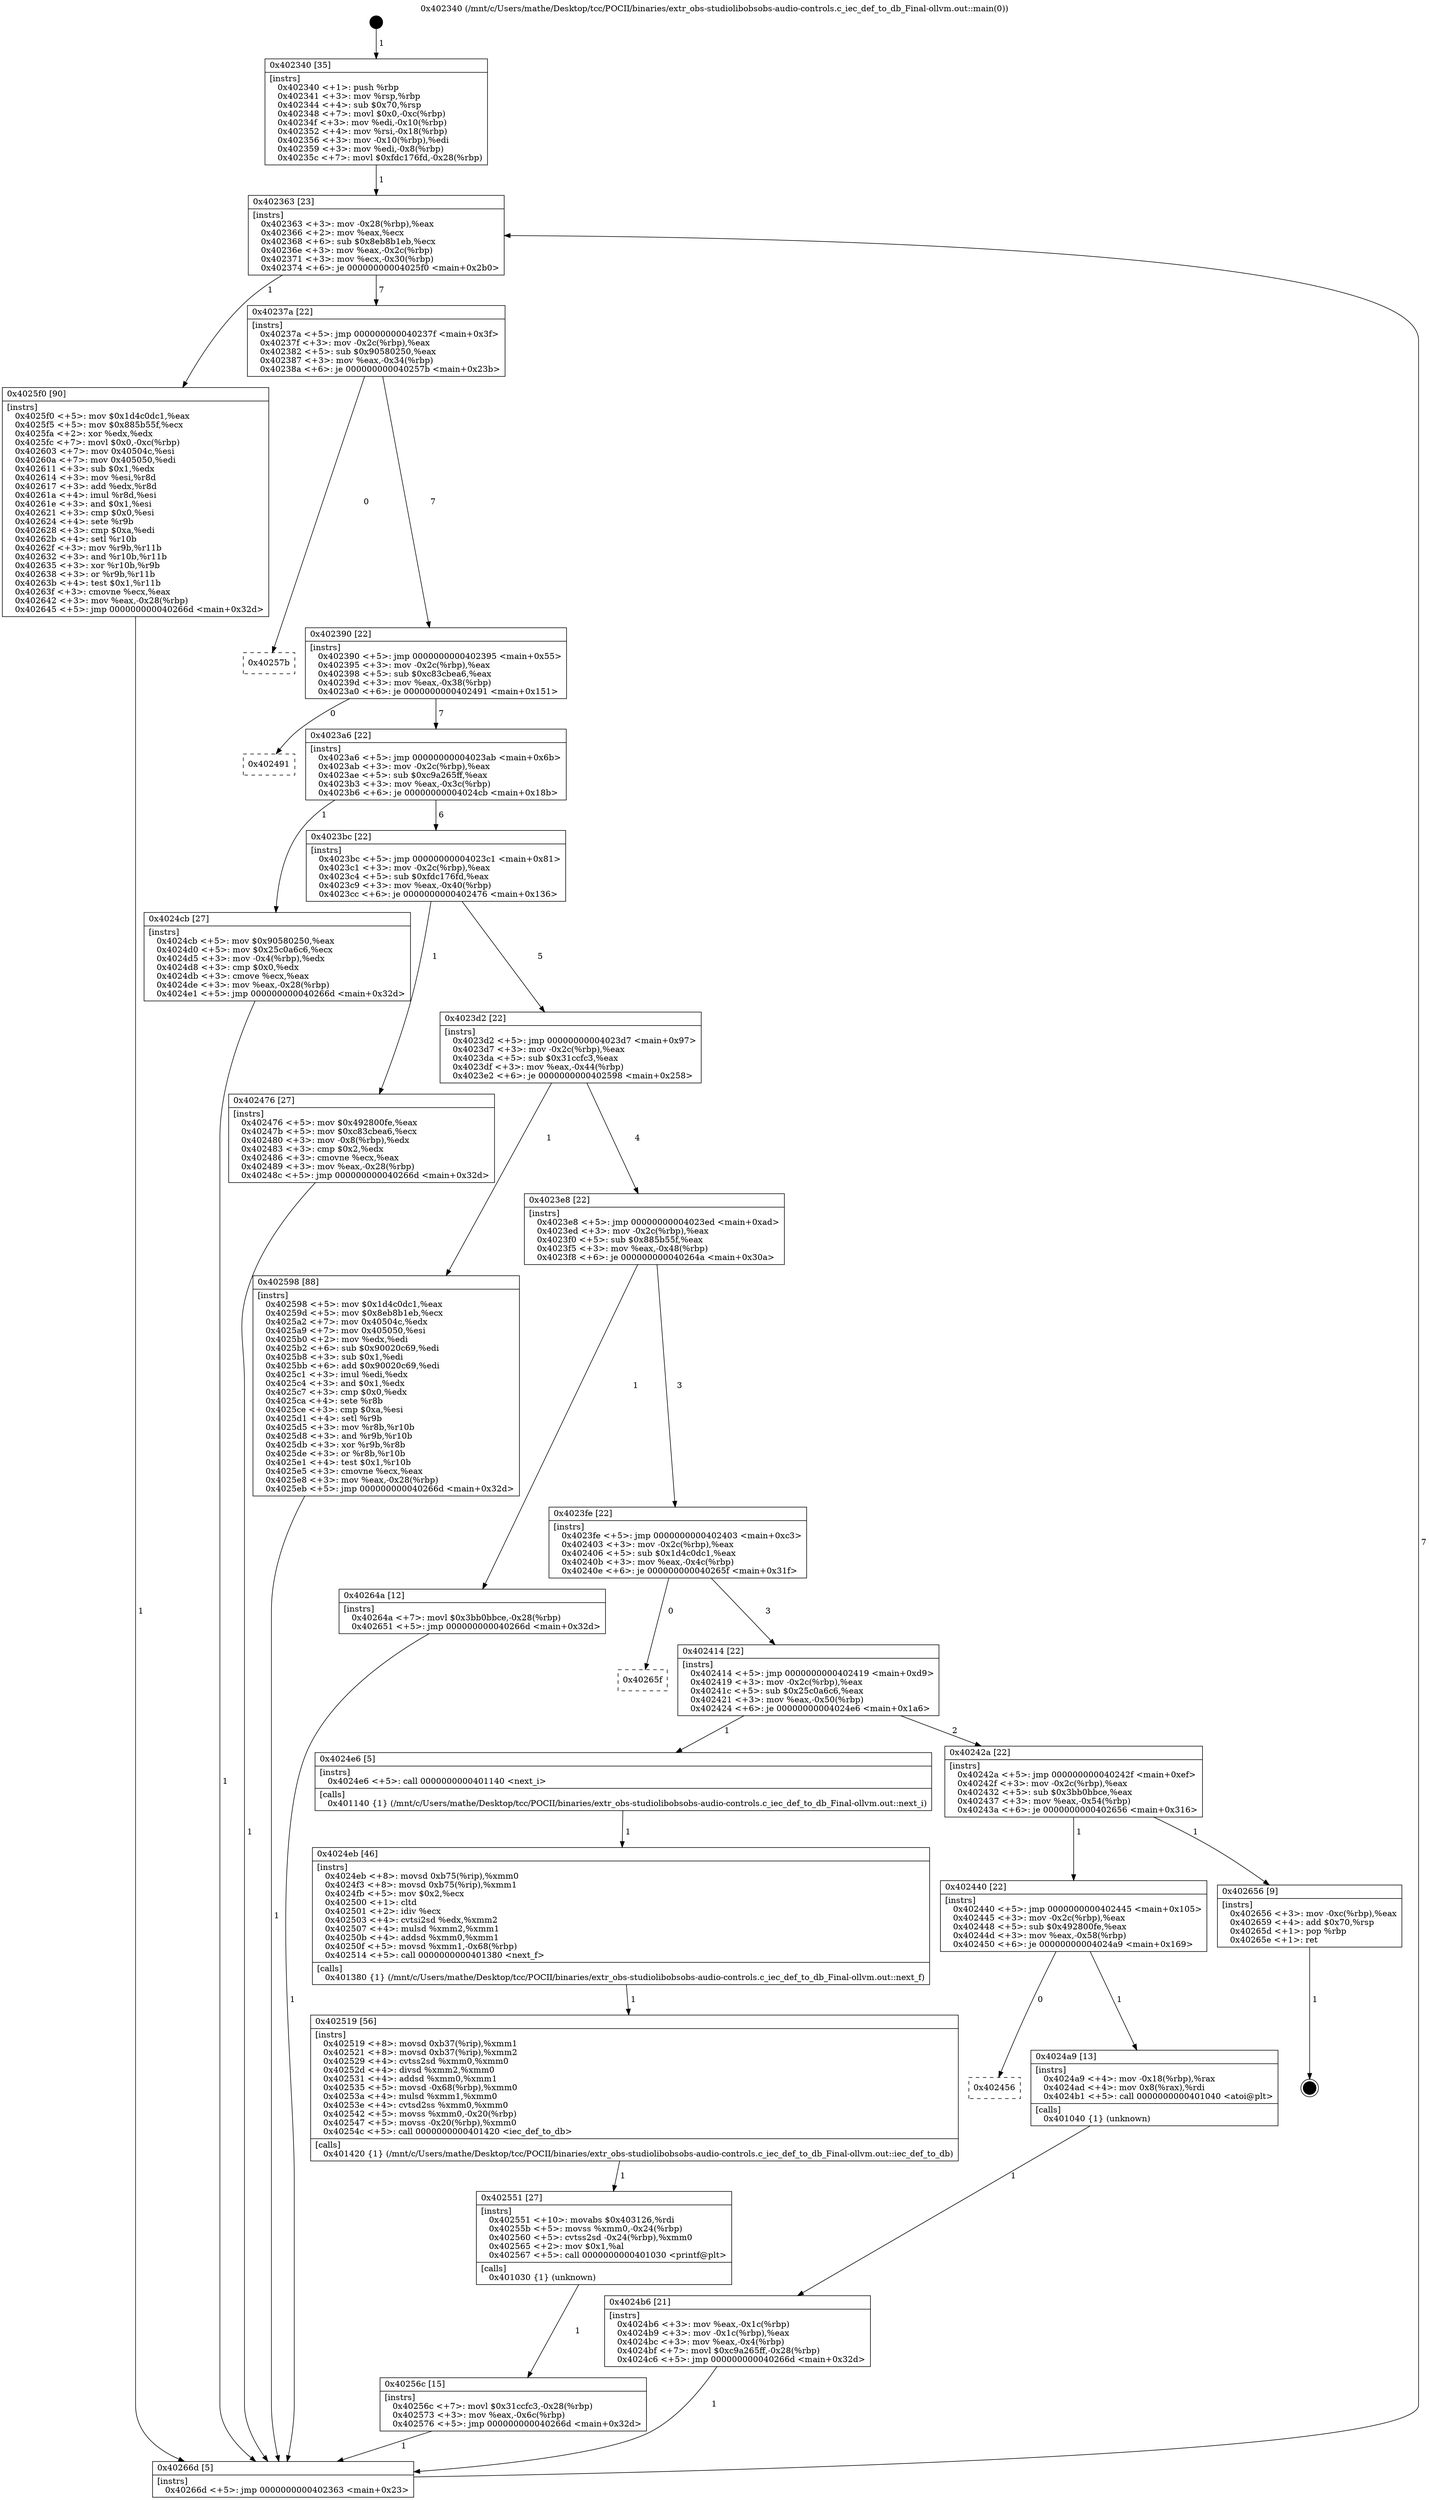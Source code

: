 digraph "0x402340" {
  label = "0x402340 (/mnt/c/Users/mathe/Desktop/tcc/POCII/binaries/extr_obs-studiolibobsobs-audio-controls.c_iec_def_to_db_Final-ollvm.out::main(0))"
  labelloc = "t"
  node[shape=record]

  Entry [label="",width=0.3,height=0.3,shape=circle,fillcolor=black,style=filled]
  "0x402363" [label="{
     0x402363 [23]\l
     | [instrs]\l
     &nbsp;&nbsp;0x402363 \<+3\>: mov -0x28(%rbp),%eax\l
     &nbsp;&nbsp;0x402366 \<+2\>: mov %eax,%ecx\l
     &nbsp;&nbsp;0x402368 \<+6\>: sub $0x8eb8b1eb,%ecx\l
     &nbsp;&nbsp;0x40236e \<+3\>: mov %eax,-0x2c(%rbp)\l
     &nbsp;&nbsp;0x402371 \<+3\>: mov %ecx,-0x30(%rbp)\l
     &nbsp;&nbsp;0x402374 \<+6\>: je 00000000004025f0 \<main+0x2b0\>\l
  }"]
  "0x4025f0" [label="{
     0x4025f0 [90]\l
     | [instrs]\l
     &nbsp;&nbsp;0x4025f0 \<+5\>: mov $0x1d4c0dc1,%eax\l
     &nbsp;&nbsp;0x4025f5 \<+5\>: mov $0x885b55f,%ecx\l
     &nbsp;&nbsp;0x4025fa \<+2\>: xor %edx,%edx\l
     &nbsp;&nbsp;0x4025fc \<+7\>: movl $0x0,-0xc(%rbp)\l
     &nbsp;&nbsp;0x402603 \<+7\>: mov 0x40504c,%esi\l
     &nbsp;&nbsp;0x40260a \<+7\>: mov 0x405050,%edi\l
     &nbsp;&nbsp;0x402611 \<+3\>: sub $0x1,%edx\l
     &nbsp;&nbsp;0x402614 \<+3\>: mov %esi,%r8d\l
     &nbsp;&nbsp;0x402617 \<+3\>: add %edx,%r8d\l
     &nbsp;&nbsp;0x40261a \<+4\>: imul %r8d,%esi\l
     &nbsp;&nbsp;0x40261e \<+3\>: and $0x1,%esi\l
     &nbsp;&nbsp;0x402621 \<+3\>: cmp $0x0,%esi\l
     &nbsp;&nbsp;0x402624 \<+4\>: sete %r9b\l
     &nbsp;&nbsp;0x402628 \<+3\>: cmp $0xa,%edi\l
     &nbsp;&nbsp;0x40262b \<+4\>: setl %r10b\l
     &nbsp;&nbsp;0x40262f \<+3\>: mov %r9b,%r11b\l
     &nbsp;&nbsp;0x402632 \<+3\>: and %r10b,%r11b\l
     &nbsp;&nbsp;0x402635 \<+3\>: xor %r10b,%r9b\l
     &nbsp;&nbsp;0x402638 \<+3\>: or %r9b,%r11b\l
     &nbsp;&nbsp;0x40263b \<+4\>: test $0x1,%r11b\l
     &nbsp;&nbsp;0x40263f \<+3\>: cmovne %ecx,%eax\l
     &nbsp;&nbsp;0x402642 \<+3\>: mov %eax,-0x28(%rbp)\l
     &nbsp;&nbsp;0x402645 \<+5\>: jmp 000000000040266d \<main+0x32d\>\l
  }"]
  "0x40237a" [label="{
     0x40237a [22]\l
     | [instrs]\l
     &nbsp;&nbsp;0x40237a \<+5\>: jmp 000000000040237f \<main+0x3f\>\l
     &nbsp;&nbsp;0x40237f \<+3\>: mov -0x2c(%rbp),%eax\l
     &nbsp;&nbsp;0x402382 \<+5\>: sub $0x90580250,%eax\l
     &nbsp;&nbsp;0x402387 \<+3\>: mov %eax,-0x34(%rbp)\l
     &nbsp;&nbsp;0x40238a \<+6\>: je 000000000040257b \<main+0x23b\>\l
  }"]
  Exit [label="",width=0.3,height=0.3,shape=circle,fillcolor=black,style=filled,peripheries=2]
  "0x40257b" [label="{
     0x40257b\l
  }", style=dashed]
  "0x402390" [label="{
     0x402390 [22]\l
     | [instrs]\l
     &nbsp;&nbsp;0x402390 \<+5\>: jmp 0000000000402395 \<main+0x55\>\l
     &nbsp;&nbsp;0x402395 \<+3\>: mov -0x2c(%rbp),%eax\l
     &nbsp;&nbsp;0x402398 \<+5\>: sub $0xc83cbea6,%eax\l
     &nbsp;&nbsp;0x40239d \<+3\>: mov %eax,-0x38(%rbp)\l
     &nbsp;&nbsp;0x4023a0 \<+6\>: je 0000000000402491 \<main+0x151\>\l
  }"]
  "0x40256c" [label="{
     0x40256c [15]\l
     | [instrs]\l
     &nbsp;&nbsp;0x40256c \<+7\>: movl $0x31ccfc3,-0x28(%rbp)\l
     &nbsp;&nbsp;0x402573 \<+3\>: mov %eax,-0x6c(%rbp)\l
     &nbsp;&nbsp;0x402576 \<+5\>: jmp 000000000040266d \<main+0x32d\>\l
  }"]
  "0x402491" [label="{
     0x402491\l
  }", style=dashed]
  "0x4023a6" [label="{
     0x4023a6 [22]\l
     | [instrs]\l
     &nbsp;&nbsp;0x4023a6 \<+5\>: jmp 00000000004023ab \<main+0x6b\>\l
     &nbsp;&nbsp;0x4023ab \<+3\>: mov -0x2c(%rbp),%eax\l
     &nbsp;&nbsp;0x4023ae \<+5\>: sub $0xc9a265ff,%eax\l
     &nbsp;&nbsp;0x4023b3 \<+3\>: mov %eax,-0x3c(%rbp)\l
     &nbsp;&nbsp;0x4023b6 \<+6\>: je 00000000004024cb \<main+0x18b\>\l
  }"]
  "0x402551" [label="{
     0x402551 [27]\l
     | [instrs]\l
     &nbsp;&nbsp;0x402551 \<+10\>: movabs $0x403126,%rdi\l
     &nbsp;&nbsp;0x40255b \<+5\>: movss %xmm0,-0x24(%rbp)\l
     &nbsp;&nbsp;0x402560 \<+5\>: cvtss2sd -0x24(%rbp),%xmm0\l
     &nbsp;&nbsp;0x402565 \<+2\>: mov $0x1,%al\l
     &nbsp;&nbsp;0x402567 \<+5\>: call 0000000000401030 \<printf@plt\>\l
     | [calls]\l
     &nbsp;&nbsp;0x401030 \{1\} (unknown)\l
  }"]
  "0x4024cb" [label="{
     0x4024cb [27]\l
     | [instrs]\l
     &nbsp;&nbsp;0x4024cb \<+5\>: mov $0x90580250,%eax\l
     &nbsp;&nbsp;0x4024d0 \<+5\>: mov $0x25c0a6c6,%ecx\l
     &nbsp;&nbsp;0x4024d5 \<+3\>: mov -0x4(%rbp),%edx\l
     &nbsp;&nbsp;0x4024d8 \<+3\>: cmp $0x0,%edx\l
     &nbsp;&nbsp;0x4024db \<+3\>: cmove %ecx,%eax\l
     &nbsp;&nbsp;0x4024de \<+3\>: mov %eax,-0x28(%rbp)\l
     &nbsp;&nbsp;0x4024e1 \<+5\>: jmp 000000000040266d \<main+0x32d\>\l
  }"]
  "0x4023bc" [label="{
     0x4023bc [22]\l
     | [instrs]\l
     &nbsp;&nbsp;0x4023bc \<+5\>: jmp 00000000004023c1 \<main+0x81\>\l
     &nbsp;&nbsp;0x4023c1 \<+3\>: mov -0x2c(%rbp),%eax\l
     &nbsp;&nbsp;0x4023c4 \<+5\>: sub $0xfdc176fd,%eax\l
     &nbsp;&nbsp;0x4023c9 \<+3\>: mov %eax,-0x40(%rbp)\l
     &nbsp;&nbsp;0x4023cc \<+6\>: je 0000000000402476 \<main+0x136\>\l
  }"]
  "0x402519" [label="{
     0x402519 [56]\l
     | [instrs]\l
     &nbsp;&nbsp;0x402519 \<+8\>: movsd 0xb37(%rip),%xmm1\l
     &nbsp;&nbsp;0x402521 \<+8\>: movsd 0xb37(%rip),%xmm2\l
     &nbsp;&nbsp;0x402529 \<+4\>: cvtss2sd %xmm0,%xmm0\l
     &nbsp;&nbsp;0x40252d \<+4\>: divsd %xmm2,%xmm0\l
     &nbsp;&nbsp;0x402531 \<+4\>: addsd %xmm0,%xmm1\l
     &nbsp;&nbsp;0x402535 \<+5\>: movsd -0x68(%rbp),%xmm0\l
     &nbsp;&nbsp;0x40253a \<+4\>: mulsd %xmm1,%xmm0\l
     &nbsp;&nbsp;0x40253e \<+4\>: cvtsd2ss %xmm0,%xmm0\l
     &nbsp;&nbsp;0x402542 \<+5\>: movss %xmm0,-0x20(%rbp)\l
     &nbsp;&nbsp;0x402547 \<+5\>: movss -0x20(%rbp),%xmm0\l
     &nbsp;&nbsp;0x40254c \<+5\>: call 0000000000401420 \<iec_def_to_db\>\l
     | [calls]\l
     &nbsp;&nbsp;0x401420 \{1\} (/mnt/c/Users/mathe/Desktop/tcc/POCII/binaries/extr_obs-studiolibobsobs-audio-controls.c_iec_def_to_db_Final-ollvm.out::iec_def_to_db)\l
  }"]
  "0x402476" [label="{
     0x402476 [27]\l
     | [instrs]\l
     &nbsp;&nbsp;0x402476 \<+5\>: mov $0x492800fe,%eax\l
     &nbsp;&nbsp;0x40247b \<+5\>: mov $0xc83cbea6,%ecx\l
     &nbsp;&nbsp;0x402480 \<+3\>: mov -0x8(%rbp),%edx\l
     &nbsp;&nbsp;0x402483 \<+3\>: cmp $0x2,%edx\l
     &nbsp;&nbsp;0x402486 \<+3\>: cmovne %ecx,%eax\l
     &nbsp;&nbsp;0x402489 \<+3\>: mov %eax,-0x28(%rbp)\l
     &nbsp;&nbsp;0x40248c \<+5\>: jmp 000000000040266d \<main+0x32d\>\l
  }"]
  "0x4023d2" [label="{
     0x4023d2 [22]\l
     | [instrs]\l
     &nbsp;&nbsp;0x4023d2 \<+5\>: jmp 00000000004023d7 \<main+0x97\>\l
     &nbsp;&nbsp;0x4023d7 \<+3\>: mov -0x2c(%rbp),%eax\l
     &nbsp;&nbsp;0x4023da \<+5\>: sub $0x31ccfc3,%eax\l
     &nbsp;&nbsp;0x4023df \<+3\>: mov %eax,-0x44(%rbp)\l
     &nbsp;&nbsp;0x4023e2 \<+6\>: je 0000000000402598 \<main+0x258\>\l
  }"]
  "0x40266d" [label="{
     0x40266d [5]\l
     | [instrs]\l
     &nbsp;&nbsp;0x40266d \<+5\>: jmp 0000000000402363 \<main+0x23\>\l
  }"]
  "0x402340" [label="{
     0x402340 [35]\l
     | [instrs]\l
     &nbsp;&nbsp;0x402340 \<+1\>: push %rbp\l
     &nbsp;&nbsp;0x402341 \<+3\>: mov %rsp,%rbp\l
     &nbsp;&nbsp;0x402344 \<+4\>: sub $0x70,%rsp\l
     &nbsp;&nbsp;0x402348 \<+7\>: movl $0x0,-0xc(%rbp)\l
     &nbsp;&nbsp;0x40234f \<+3\>: mov %edi,-0x10(%rbp)\l
     &nbsp;&nbsp;0x402352 \<+4\>: mov %rsi,-0x18(%rbp)\l
     &nbsp;&nbsp;0x402356 \<+3\>: mov -0x10(%rbp),%edi\l
     &nbsp;&nbsp;0x402359 \<+3\>: mov %edi,-0x8(%rbp)\l
     &nbsp;&nbsp;0x40235c \<+7\>: movl $0xfdc176fd,-0x28(%rbp)\l
  }"]
  "0x4024eb" [label="{
     0x4024eb [46]\l
     | [instrs]\l
     &nbsp;&nbsp;0x4024eb \<+8\>: movsd 0xb75(%rip),%xmm0\l
     &nbsp;&nbsp;0x4024f3 \<+8\>: movsd 0xb75(%rip),%xmm1\l
     &nbsp;&nbsp;0x4024fb \<+5\>: mov $0x2,%ecx\l
     &nbsp;&nbsp;0x402500 \<+1\>: cltd\l
     &nbsp;&nbsp;0x402501 \<+2\>: idiv %ecx\l
     &nbsp;&nbsp;0x402503 \<+4\>: cvtsi2sd %edx,%xmm2\l
     &nbsp;&nbsp;0x402507 \<+4\>: mulsd %xmm2,%xmm1\l
     &nbsp;&nbsp;0x40250b \<+4\>: addsd %xmm0,%xmm1\l
     &nbsp;&nbsp;0x40250f \<+5\>: movsd %xmm1,-0x68(%rbp)\l
     &nbsp;&nbsp;0x402514 \<+5\>: call 0000000000401380 \<next_f\>\l
     | [calls]\l
     &nbsp;&nbsp;0x401380 \{1\} (/mnt/c/Users/mathe/Desktop/tcc/POCII/binaries/extr_obs-studiolibobsobs-audio-controls.c_iec_def_to_db_Final-ollvm.out::next_f)\l
  }"]
  "0x402598" [label="{
     0x402598 [88]\l
     | [instrs]\l
     &nbsp;&nbsp;0x402598 \<+5\>: mov $0x1d4c0dc1,%eax\l
     &nbsp;&nbsp;0x40259d \<+5\>: mov $0x8eb8b1eb,%ecx\l
     &nbsp;&nbsp;0x4025a2 \<+7\>: mov 0x40504c,%edx\l
     &nbsp;&nbsp;0x4025a9 \<+7\>: mov 0x405050,%esi\l
     &nbsp;&nbsp;0x4025b0 \<+2\>: mov %edx,%edi\l
     &nbsp;&nbsp;0x4025b2 \<+6\>: sub $0x90020c69,%edi\l
     &nbsp;&nbsp;0x4025b8 \<+3\>: sub $0x1,%edi\l
     &nbsp;&nbsp;0x4025bb \<+6\>: add $0x90020c69,%edi\l
     &nbsp;&nbsp;0x4025c1 \<+3\>: imul %edi,%edx\l
     &nbsp;&nbsp;0x4025c4 \<+3\>: and $0x1,%edx\l
     &nbsp;&nbsp;0x4025c7 \<+3\>: cmp $0x0,%edx\l
     &nbsp;&nbsp;0x4025ca \<+4\>: sete %r8b\l
     &nbsp;&nbsp;0x4025ce \<+3\>: cmp $0xa,%esi\l
     &nbsp;&nbsp;0x4025d1 \<+4\>: setl %r9b\l
     &nbsp;&nbsp;0x4025d5 \<+3\>: mov %r8b,%r10b\l
     &nbsp;&nbsp;0x4025d8 \<+3\>: and %r9b,%r10b\l
     &nbsp;&nbsp;0x4025db \<+3\>: xor %r9b,%r8b\l
     &nbsp;&nbsp;0x4025de \<+3\>: or %r8b,%r10b\l
     &nbsp;&nbsp;0x4025e1 \<+4\>: test $0x1,%r10b\l
     &nbsp;&nbsp;0x4025e5 \<+3\>: cmovne %ecx,%eax\l
     &nbsp;&nbsp;0x4025e8 \<+3\>: mov %eax,-0x28(%rbp)\l
     &nbsp;&nbsp;0x4025eb \<+5\>: jmp 000000000040266d \<main+0x32d\>\l
  }"]
  "0x4023e8" [label="{
     0x4023e8 [22]\l
     | [instrs]\l
     &nbsp;&nbsp;0x4023e8 \<+5\>: jmp 00000000004023ed \<main+0xad\>\l
     &nbsp;&nbsp;0x4023ed \<+3\>: mov -0x2c(%rbp),%eax\l
     &nbsp;&nbsp;0x4023f0 \<+5\>: sub $0x885b55f,%eax\l
     &nbsp;&nbsp;0x4023f5 \<+3\>: mov %eax,-0x48(%rbp)\l
     &nbsp;&nbsp;0x4023f8 \<+6\>: je 000000000040264a \<main+0x30a\>\l
  }"]
  "0x4024b6" [label="{
     0x4024b6 [21]\l
     | [instrs]\l
     &nbsp;&nbsp;0x4024b6 \<+3\>: mov %eax,-0x1c(%rbp)\l
     &nbsp;&nbsp;0x4024b9 \<+3\>: mov -0x1c(%rbp),%eax\l
     &nbsp;&nbsp;0x4024bc \<+3\>: mov %eax,-0x4(%rbp)\l
     &nbsp;&nbsp;0x4024bf \<+7\>: movl $0xc9a265ff,-0x28(%rbp)\l
     &nbsp;&nbsp;0x4024c6 \<+5\>: jmp 000000000040266d \<main+0x32d\>\l
  }"]
  "0x40264a" [label="{
     0x40264a [12]\l
     | [instrs]\l
     &nbsp;&nbsp;0x40264a \<+7\>: movl $0x3bb0bbce,-0x28(%rbp)\l
     &nbsp;&nbsp;0x402651 \<+5\>: jmp 000000000040266d \<main+0x32d\>\l
  }"]
  "0x4023fe" [label="{
     0x4023fe [22]\l
     | [instrs]\l
     &nbsp;&nbsp;0x4023fe \<+5\>: jmp 0000000000402403 \<main+0xc3\>\l
     &nbsp;&nbsp;0x402403 \<+3\>: mov -0x2c(%rbp),%eax\l
     &nbsp;&nbsp;0x402406 \<+5\>: sub $0x1d4c0dc1,%eax\l
     &nbsp;&nbsp;0x40240b \<+3\>: mov %eax,-0x4c(%rbp)\l
     &nbsp;&nbsp;0x40240e \<+6\>: je 000000000040265f \<main+0x31f\>\l
  }"]
  "0x402456" [label="{
     0x402456\l
  }", style=dashed]
  "0x40265f" [label="{
     0x40265f\l
  }", style=dashed]
  "0x402414" [label="{
     0x402414 [22]\l
     | [instrs]\l
     &nbsp;&nbsp;0x402414 \<+5\>: jmp 0000000000402419 \<main+0xd9\>\l
     &nbsp;&nbsp;0x402419 \<+3\>: mov -0x2c(%rbp),%eax\l
     &nbsp;&nbsp;0x40241c \<+5\>: sub $0x25c0a6c6,%eax\l
     &nbsp;&nbsp;0x402421 \<+3\>: mov %eax,-0x50(%rbp)\l
     &nbsp;&nbsp;0x402424 \<+6\>: je 00000000004024e6 \<main+0x1a6\>\l
  }"]
  "0x4024a9" [label="{
     0x4024a9 [13]\l
     | [instrs]\l
     &nbsp;&nbsp;0x4024a9 \<+4\>: mov -0x18(%rbp),%rax\l
     &nbsp;&nbsp;0x4024ad \<+4\>: mov 0x8(%rax),%rdi\l
     &nbsp;&nbsp;0x4024b1 \<+5\>: call 0000000000401040 \<atoi@plt\>\l
     | [calls]\l
     &nbsp;&nbsp;0x401040 \{1\} (unknown)\l
  }"]
  "0x4024e6" [label="{
     0x4024e6 [5]\l
     | [instrs]\l
     &nbsp;&nbsp;0x4024e6 \<+5\>: call 0000000000401140 \<next_i\>\l
     | [calls]\l
     &nbsp;&nbsp;0x401140 \{1\} (/mnt/c/Users/mathe/Desktop/tcc/POCII/binaries/extr_obs-studiolibobsobs-audio-controls.c_iec_def_to_db_Final-ollvm.out::next_i)\l
  }"]
  "0x40242a" [label="{
     0x40242a [22]\l
     | [instrs]\l
     &nbsp;&nbsp;0x40242a \<+5\>: jmp 000000000040242f \<main+0xef\>\l
     &nbsp;&nbsp;0x40242f \<+3\>: mov -0x2c(%rbp),%eax\l
     &nbsp;&nbsp;0x402432 \<+5\>: sub $0x3bb0bbce,%eax\l
     &nbsp;&nbsp;0x402437 \<+3\>: mov %eax,-0x54(%rbp)\l
     &nbsp;&nbsp;0x40243a \<+6\>: je 0000000000402656 \<main+0x316\>\l
  }"]
  "0x402440" [label="{
     0x402440 [22]\l
     | [instrs]\l
     &nbsp;&nbsp;0x402440 \<+5\>: jmp 0000000000402445 \<main+0x105\>\l
     &nbsp;&nbsp;0x402445 \<+3\>: mov -0x2c(%rbp),%eax\l
     &nbsp;&nbsp;0x402448 \<+5\>: sub $0x492800fe,%eax\l
     &nbsp;&nbsp;0x40244d \<+3\>: mov %eax,-0x58(%rbp)\l
     &nbsp;&nbsp;0x402450 \<+6\>: je 00000000004024a9 \<main+0x169\>\l
  }"]
  "0x402656" [label="{
     0x402656 [9]\l
     | [instrs]\l
     &nbsp;&nbsp;0x402656 \<+3\>: mov -0xc(%rbp),%eax\l
     &nbsp;&nbsp;0x402659 \<+4\>: add $0x70,%rsp\l
     &nbsp;&nbsp;0x40265d \<+1\>: pop %rbp\l
     &nbsp;&nbsp;0x40265e \<+1\>: ret\l
  }"]
  Entry -> "0x402340" [label=" 1"]
  "0x402363" -> "0x4025f0" [label=" 1"]
  "0x402363" -> "0x40237a" [label=" 7"]
  "0x402656" -> Exit [label=" 1"]
  "0x40237a" -> "0x40257b" [label=" 0"]
  "0x40237a" -> "0x402390" [label=" 7"]
  "0x40264a" -> "0x40266d" [label=" 1"]
  "0x402390" -> "0x402491" [label=" 0"]
  "0x402390" -> "0x4023a6" [label=" 7"]
  "0x4025f0" -> "0x40266d" [label=" 1"]
  "0x4023a6" -> "0x4024cb" [label=" 1"]
  "0x4023a6" -> "0x4023bc" [label=" 6"]
  "0x402598" -> "0x40266d" [label=" 1"]
  "0x4023bc" -> "0x402476" [label=" 1"]
  "0x4023bc" -> "0x4023d2" [label=" 5"]
  "0x402476" -> "0x40266d" [label=" 1"]
  "0x402340" -> "0x402363" [label=" 1"]
  "0x40266d" -> "0x402363" [label=" 7"]
  "0x40256c" -> "0x40266d" [label=" 1"]
  "0x4023d2" -> "0x402598" [label=" 1"]
  "0x4023d2" -> "0x4023e8" [label=" 4"]
  "0x402551" -> "0x40256c" [label=" 1"]
  "0x4023e8" -> "0x40264a" [label=" 1"]
  "0x4023e8" -> "0x4023fe" [label=" 3"]
  "0x402519" -> "0x402551" [label=" 1"]
  "0x4023fe" -> "0x40265f" [label=" 0"]
  "0x4023fe" -> "0x402414" [label=" 3"]
  "0x4024eb" -> "0x402519" [label=" 1"]
  "0x402414" -> "0x4024e6" [label=" 1"]
  "0x402414" -> "0x40242a" [label=" 2"]
  "0x4024e6" -> "0x4024eb" [label=" 1"]
  "0x40242a" -> "0x402656" [label=" 1"]
  "0x40242a" -> "0x402440" [label=" 1"]
  "0x4024cb" -> "0x40266d" [label=" 1"]
  "0x402440" -> "0x4024a9" [label=" 1"]
  "0x402440" -> "0x402456" [label=" 0"]
  "0x4024a9" -> "0x4024b6" [label=" 1"]
  "0x4024b6" -> "0x40266d" [label=" 1"]
}
